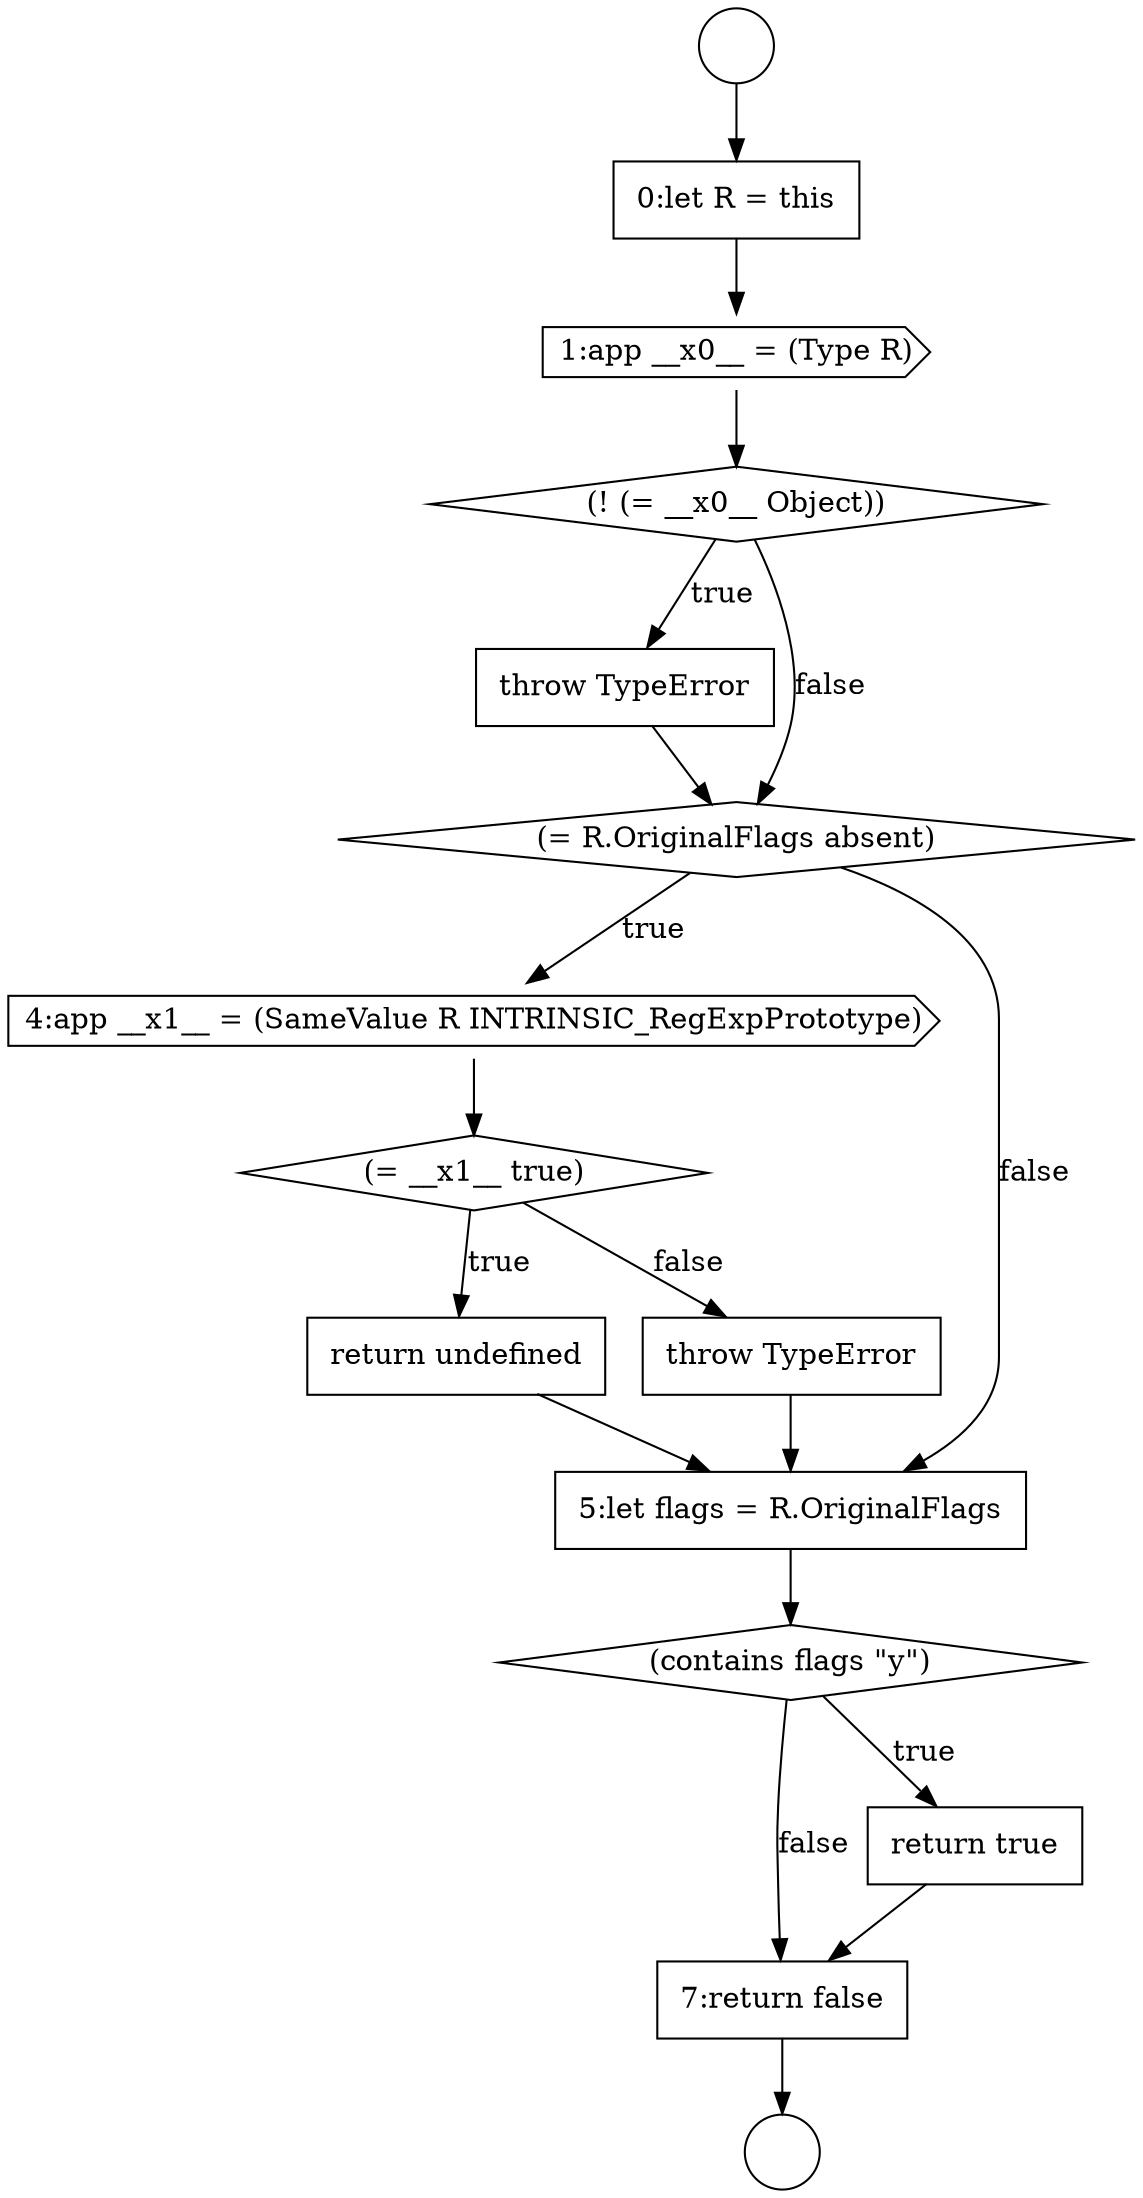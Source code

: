 digraph {
  node14263 [shape=circle label=" " color="black" fillcolor="white" style=filled]
  node14276 [shape=none, margin=0, label=<<font color="black">
    <table border="0" cellborder="1" cellspacing="0" cellpadding="10">
      <tr><td align="left">7:return false</td></tr>
    </table>
  </font>> color="black" fillcolor="white" style=filled]
  node14271 [shape=none, margin=0, label=<<font color="black">
    <table border="0" cellborder="1" cellspacing="0" cellpadding="10">
      <tr><td align="left">return undefined</td></tr>
    </table>
  </font>> color="black" fillcolor="white" style=filled]
  node14262 [shape=circle label=" " color="black" fillcolor="white" style=filled]
  node14265 [shape=cds, label=<<font color="black">1:app __x0__ = (Type R)</font>> color="black" fillcolor="white" style=filled]
  node14272 [shape=none, margin=0, label=<<font color="black">
    <table border="0" cellborder="1" cellspacing="0" cellpadding="10">
      <tr><td align="left">throw TypeError</td></tr>
    </table>
  </font>> color="black" fillcolor="white" style=filled]
  node14274 [shape=diamond, label=<<font color="black">(contains flags &quot;y&quot;)</font>> color="black" fillcolor="white" style=filled]
  node14266 [shape=diamond, label=<<font color="black">(! (= __x0__ Object))</font>> color="black" fillcolor="white" style=filled]
  node14269 [shape=cds, label=<<font color="black">4:app __x1__ = (SameValue R INTRINSIC_RegExpPrototype)</font>> color="black" fillcolor="white" style=filled]
  node14264 [shape=none, margin=0, label=<<font color="black">
    <table border="0" cellborder="1" cellspacing="0" cellpadding="10">
      <tr><td align="left">0:let R = this</td></tr>
    </table>
  </font>> color="black" fillcolor="white" style=filled]
  node14273 [shape=none, margin=0, label=<<font color="black">
    <table border="0" cellborder="1" cellspacing="0" cellpadding="10">
      <tr><td align="left">5:let flags = R.OriginalFlags</td></tr>
    </table>
  </font>> color="black" fillcolor="white" style=filled]
  node14270 [shape=diamond, label=<<font color="black">(= __x1__ true)</font>> color="black" fillcolor="white" style=filled]
  node14267 [shape=none, margin=0, label=<<font color="black">
    <table border="0" cellborder="1" cellspacing="0" cellpadding="10">
      <tr><td align="left">throw TypeError</td></tr>
    </table>
  </font>> color="black" fillcolor="white" style=filled]
  node14268 [shape=diamond, label=<<font color="black">(= R.OriginalFlags absent)</font>> color="black" fillcolor="white" style=filled]
  node14275 [shape=none, margin=0, label=<<font color="black">
    <table border="0" cellborder="1" cellspacing="0" cellpadding="10">
      <tr><td align="left">return true</td></tr>
    </table>
  </font>> color="black" fillcolor="white" style=filled]
  node14262 -> node14264 [ color="black"]
  node14267 -> node14268 [ color="black"]
  node14275 -> node14276 [ color="black"]
  node14268 -> node14269 [label=<<font color="black">true</font>> color="black"]
  node14268 -> node14273 [label=<<font color="black">false</font>> color="black"]
  node14270 -> node14271 [label=<<font color="black">true</font>> color="black"]
  node14270 -> node14272 [label=<<font color="black">false</font>> color="black"]
  node14269 -> node14270 [ color="black"]
  node14272 -> node14273 [ color="black"]
  node14271 -> node14273 [ color="black"]
  node14274 -> node14275 [label=<<font color="black">true</font>> color="black"]
  node14274 -> node14276 [label=<<font color="black">false</font>> color="black"]
  node14265 -> node14266 [ color="black"]
  node14273 -> node14274 [ color="black"]
  node14266 -> node14267 [label=<<font color="black">true</font>> color="black"]
  node14266 -> node14268 [label=<<font color="black">false</font>> color="black"]
  node14264 -> node14265 [ color="black"]
  node14276 -> node14263 [ color="black"]
}
